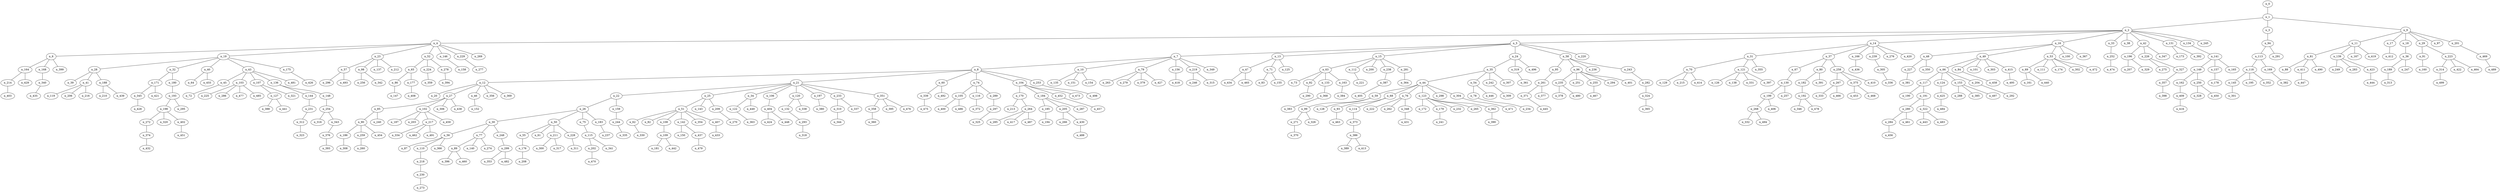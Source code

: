 graph grafoDorogovtsevMendes_500_DFS_R  {
n_0;
n_1;
n_2;
n_4;
n_6;
n_164;
n_214;
n_403;
n_429;
n_168;
n_340;
n_435;
n_399;
n_19;
n_28;
n_39;
n_41;
n_119;
n_206;
n_216;
n_188;
n_210;
n_439;
n_32;
n_171;
n_345;
n_428;
n_421;
n_180;
n_193;
n_198;
n_272;
n_374;
n_432;
n_320;
n_402;
n_451;
n_295;
n_40;
n_64;
n_455;
n_43;
n_45;
n_72;
n_103;
n_225;
n_286;
n_477;
n_485;
n_107;
n_127;
n_388;
n_441;
n_321;
n_136;
n_144;
n_231;
n_312;
n_323;
n_148;
n_254;
n_316;
n_343;
n_376;
n_393;
n_481;
n_175;
n_426;
n_23;
n_57;
n_296;
n_493;
n_98;
n_256;
n_342;
n_137;
n_212;
n_52;
n_65;
n_86;
n_147;
n_177;
n_408;
n_224;
n_359;
n_278;
n_394;
n_146;
n_158;
n_229;
n_277;
n_269;
n_5;
n_7;
n_8;
n_12;
n_20;
n_27;
n_85;
n_90;
n_186;
n_308;
n_259;
n_260;
n_454;
n_240;
n_102;
n_187;
n_203;
n_217;
n_334;
n_462;
n_491;
n_459;
n_306;
n_438;
n_46;
n_152;
n_356;
n_369;
n_21;
n_22;
n_26;
n_30;
n_56;
n_87;
n_110;
n_218;
n_230;
n_273;
n_366;
n_77;
n_89;
n_396;
n_460;
n_140;
n_274;
n_248;
n_299;
n_353;
n_482;
n_50;
n_55;
n_176;
n_208;
n_61;
n_211;
n_300;
n_317;
n_228;
n_311;
n_75;
n_115;
n_202;
n_470;
n_341;
n_183;
n_237;
n_159;
n_244;
n_335;
n_25;
n_51;
n_62;
n_330;
n_82;
n_108;
n_109;
n_181;
n_442;
n_142;
n_150;
n_437;
n_479;
n_354;
n_407;
n_433;
n_143;
n_209;
n_270;
n_34;
n_122;
n_363;
n_449;
n_106;
n_404;
n_424;
n_448;
n_120;
n_132;
n_293;
n_318;
n_338;
n_197;
n_380;
n_233;
n_310;
n_344;
n_337;
n_351;
n_358;
n_360;
n_395;
n_476;
n_60;
n_339;
n_475;
n_492;
n_74;
n_105;
n_400;
n_486;
n_116;
n_372;
n_289;
n_297;
n_325;
n_104;
n_170;
n_213;
n_264;
n_285;
n_417;
n_487;
n_184;
n_185;
n_194;
n_205;
n_266;
n_430;
n_488;
n_287;
n_452;
n_457;
n_473;
n_253;
n_498;
n_10;
n_135;
n_151;
n_154;
n_79;
n_263;
n_279;
n_379;
n_427;
n_156;
n_418;
n_219;
n_246;
n_315;
n_349;
n_13;
n_47;
n_434;
n_465;
n_71;
n_83;
n_155;
n_125;
n_15;
n_63;
n_73;
n_92;
n_290;
n_133;
n_368;
n_383;
n_163;
n_384;
n_112;
n_221;
n_200;
n_238;
n_387;
n_405;
n_281;
n_364;
n_24;
n_35;
n_44;
n_59;
n_99;
n_271;
n_370;
n_326;
n_128;
n_68;
n_93;
n_463;
n_114;
n_373;
n_386;
n_389;
n_413;
n_76;
n_222;
n_262;
n_348;
n_431;
n_123;
n_172;
n_179;
n_241;
n_232;
n_265;
n_362;
n_390;
n_298;
n_304;
n_471;
n_54;
n_78;
n_234;
n_446;
n_242;
n_309;
n_307;
n_319;
n_361;
n_496;
n_58;
n_95;
n_261;
n_371;
n_445;
n_377;
n_96;
n_235;
n_378;
n_480;
n_251;
n_255;
n_467;
n_294;
n_401;
n_236;
n_243;
n_282;
n_324;
n_365;
n_220;
n_14;
n_31;
n_70;
n_129;
n_215;
n_414;
n_121;
n_126;
n_138;
n_331;
n_397;
n_355;
n_37;
n_67;
n_130;
n_199;
n_268;
n_332;
n_494;
n_406;
n_257;
n_80;
n_182;
n_192;
n_346;
n_478;
n_391;
n_258;
n_267;
n_333;
n_466;
n_375;
n_453;
n_468;
n_410;
n_166;
n_436;
n_239;
n_305;
n_336;
n_276;
n_420;
n_16;
n_48;
n_227;
n_381;
n_350;
n_49;
n_66;
n_117;
n_190;
n_191;
n_280;
n_284;
n_456;
n_461;
n_322;
n_443;
n_483;
n_124;
n_425;
n_484;
n_153;
n_288;
n_385;
n_497;
n_204;
n_292;
n_84;
n_458;
n_101;
n_303;
n_415;
n_495;
n_53;
n_69;
n_161;
n_440;
n_111;
n_174;
n_302;
n_472;
n_100;
n_367;
n_33;
n_252;
n_474;
n_38;
n_42;
n_196;
n_207;
n_329;
n_226;
n_275;
n_327;
n_357;
n_398;
n_347;
n_131;
n_173;
n_392;
n_134;
n_141;
n_149;
n_162;
n_409;
n_416;
n_250;
n_328;
n_450;
n_157;
n_178;
n_165;
n_245;
n_3;
n_94;
n_113;
n_118;
n_145;
n_301;
n_195;
n_352;
n_169;
n_382;
n_291;
n_9;
n_11;
n_81;
n_88;
n_411;
n_447;
n_490;
n_139;
n_249;
n_283;
n_423;
n_444;
n_167;
n_419;
n_17;
n_412;
n_18;
n_36;
n_189;
n_313;
n_247;
n_29;
n_91;
n_160;
n_223;
n_314;
n_499;
n_422;
n_464;
n_97;
n_201;
n_469;
n_489;
n_0 -- n_1;
n_1 -- n_2;
n_2 -- n_4;
n_4 -- n_6;
n_6 -- n_164;
n_164 -- n_214;
n_214 -- n_403;
n_164 -- n_429;
n_6 -- n_168;
n_168 -- n_340;
n_340 -- n_435;
n_6 -- n_399;
n_4 -- n_19;
n_19 -- n_28;
n_28 -- n_39;
n_28 -- n_41;
n_41 -- n_119;
n_41 -- n_206;
n_41 -- n_216;
n_28 -- n_188;
n_188 -- n_210;
n_188 -- n_439;
n_19 -- n_32;
n_32 -- n_171;
n_171 -- n_345;
n_345 -- n_428;
n_171 -- n_421;
n_32 -- n_180;
n_180 -- n_193;
n_193 -- n_198;
n_198 -- n_272;
n_272 -- n_374;
n_374 -- n_432;
n_198 -- n_320;
n_198 -- n_402;
n_402 -- n_451;
n_193 -- n_295;
n_19 -- n_40;
n_40 -- n_64;
n_40 -- n_455;
n_19 -- n_43;
n_43 -- n_45;
n_45 -- n_72;
n_43 -- n_103;
n_103 -- n_225;
n_103 -- n_286;
n_103 -- n_477;
n_103 -- n_485;
n_43 -- n_107;
n_107 -- n_127;
n_127 -- n_388;
n_127 -- n_441;
n_107 -- n_321;
n_43 -- n_136;
n_136 -- n_144;
n_144 -- n_231;
n_231 -- n_312;
n_312 -- n_323;
n_136 -- n_148;
n_148 -- n_254;
n_254 -- n_316;
n_254 -- n_343;
n_343 -- n_376;
n_376 -- n_393;
n_43 -- n_481;
n_19 -- n_175;
n_175 -- n_426;
n_4 -- n_23;
n_23 -- n_57;
n_57 -- n_296;
n_57 -- n_493;
n_23 -- n_98;
n_98 -- n_256;
n_98 -- n_342;
n_23 -- n_137;
n_23 -- n_212;
n_4 -- n_52;
n_52 -- n_65;
n_65 -- n_86;
n_86 -- n_147;
n_65 -- n_177;
n_177 -- n_408;
n_52 -- n_224;
n_224 -- n_359;
n_52 -- n_278;
n_278 -- n_394;
n_4 -- n_146;
n_146 -- n_158;
n_4 -- n_229;
n_229 -- n_277;
n_4 -- n_269;
n_2 -- n_5;
n_5 -- n_7;
n_7 -- n_8;
n_8 -- n_12;
n_12 -- n_20;
n_12 -- n_27;
n_27 -- n_85;
n_85 -- n_90;
n_90 -- n_186;
n_186 -- n_308;
n_90 -- n_259;
n_259 -- n_260;
n_90 -- n_454;
n_85 -- n_240;
n_27 -- n_102;
n_102 -- n_187;
n_102 -- n_203;
n_102 -- n_217;
n_217 -- n_334;
n_217 -- n_462;
n_217 -- n_491;
n_102 -- n_459;
n_27 -- n_306;
n_27 -- n_438;
n_12 -- n_46;
n_46 -- n_152;
n_12 -- n_356;
n_12 -- n_369;
n_8 -- n_21;
n_21 -- n_22;
n_22 -- n_26;
n_26 -- n_30;
n_30 -- n_56;
n_56 -- n_87;
n_56 -- n_110;
n_110 -- n_218;
n_218 -- n_230;
n_230 -- n_273;
n_56 -- n_366;
n_30 -- n_77;
n_77 -- n_89;
n_89 -- n_396;
n_89 -- n_460;
n_77 -- n_140;
n_77 -- n_274;
n_30 -- n_248;
n_248 -- n_299;
n_299 -- n_353;
n_299 -- n_482;
n_26 -- n_50;
n_50 -- n_55;
n_55 -- n_176;
n_176 -- n_208;
n_50 -- n_61;
n_50 -- n_211;
n_211 -- n_300;
n_211 -- n_317;
n_50 -- n_228;
n_228 -- n_311;
n_26 -- n_75;
n_75 -- n_115;
n_115 -- n_202;
n_202 -- n_470;
n_115 -- n_341;
n_26 -- n_183;
n_183 -- n_237;
n_22 -- n_159;
n_159 -- n_244;
n_244 -- n_335;
n_21 -- n_25;
n_25 -- n_51;
n_51 -- n_62;
n_62 -- n_330;
n_51 -- n_82;
n_51 -- n_108;
n_108 -- n_109;
n_109 -- n_181;
n_109 -- n_442;
n_51 -- n_142;
n_142 -- n_150;
n_142 -- n_437;
n_437 -- n_479;
n_51 -- n_354;
n_51 -- n_407;
n_407 -- n_433;
n_25 -- n_143;
n_25 -- n_209;
n_209 -- n_270;
n_21 -- n_34;
n_34 -- n_122;
n_122 -- n_363;
n_34 -- n_449;
n_21 -- n_106;
n_106 -- n_404;
n_404 -- n_424;
n_404 -- n_448;
n_21 -- n_120;
n_120 -- n_132;
n_132 -- n_293;
n_293 -- n_318;
n_120 -- n_338;
n_21 -- n_197;
n_197 -- n_380;
n_21 -- n_233;
n_233 -- n_310;
n_310 -- n_344;
n_233 -- n_337;
n_21 -- n_351;
n_351 -- n_358;
n_358 -- n_360;
n_351 -- n_395;
n_351 -- n_476;
n_8 -- n_60;
n_60 -- n_339;
n_339 -- n_475;
n_60 -- n_492;
n_8 -- n_74;
n_74 -- n_105;
n_105 -- n_400;
n_105 -- n_486;
n_74 -- n_116;
n_116 -- n_372;
n_74 -- n_289;
n_289 -- n_297;
n_297 -- n_325;
n_8 -- n_104;
n_104 -- n_170;
n_170 -- n_213;
n_170 -- n_264;
n_264 -- n_285;
n_264 -- n_417;
n_264 -- n_487;
n_104 -- n_184;
n_184 -- n_185;
n_185 -- n_194;
n_184 -- n_205;
n_205 -- n_266;
n_205 -- n_430;
n_430 -- n_488;
n_184 -- n_287;
n_104 -- n_452;
n_452 -- n_457;
n_104 -- n_473;
n_8 -- n_253;
n_253 -- n_498;
n_7 -- n_10;
n_10 -- n_135;
n_10 -- n_151;
n_10 -- n_154;
n_7 -- n_79;
n_79 -- n_263;
n_79 -- n_279;
n_79 -- n_379;
n_79 -- n_427;
n_7 -- n_156;
n_156 -- n_418;
n_7 -- n_219;
n_219 -- n_246;
n_219 -- n_315;
n_7 -- n_349;
n_5 -- n_13;
n_13 -- n_47;
n_47 -- n_434;
n_47 -- n_465;
n_13 -- n_71;
n_71 -- n_83;
n_71 -- n_155;
n_13 -- n_125;
n_5 -- n_15;
n_15 -- n_63;
n_63 -- n_73;
n_63 -- n_92;
n_92 -- n_290;
n_63 -- n_133;
n_133 -- n_368;
n_368 -- n_383;
n_63 -- n_163;
n_163 -- n_384;
n_15 -- n_112;
n_112 -- n_221;
n_15 -- n_200;
n_15 -- n_238;
n_238 -- n_387;
n_387 -- n_405;
n_15 -- n_281;
n_281 -- n_364;
n_5 -- n_24;
n_24 -- n_35;
n_35 -- n_44;
n_44 -- n_59;
n_59 -- n_99;
n_99 -- n_271;
n_271 -- n_370;
n_99 -- n_326;
n_59 -- n_128;
n_44 -- n_68;
n_68 -- n_93;
n_93 -- n_463;
n_68 -- n_114;
n_114 -- n_373;
n_373 -- n_386;
n_386 -- n_389;
n_386 -- n_413;
n_44 -- n_76;
n_76 -- n_222;
n_76 -- n_262;
n_76 -- n_348;
n_348 -- n_431;
n_44 -- n_123;
n_123 -- n_172;
n_123 -- n_179;
n_179 -- n_241;
n_123 -- n_232;
n_123 -- n_265;
n_123 -- n_362;
n_362 -- n_390;
n_44 -- n_298;
n_44 -- n_304;
n_304 -- n_471;
n_35 -- n_54;
n_54 -- n_78;
n_78 -- n_234;
n_54 -- n_446;
n_35 -- n_242;
n_242 -- n_309;
n_35 -- n_307;
n_24 -- n_319;
n_319 -- n_361;
n_24 -- n_496;
n_5 -- n_58;
n_58 -- n_95;
n_95 -- n_261;
n_261 -- n_371;
n_371 -- n_445;
n_261 -- n_377;
n_58 -- n_96;
n_96 -- n_235;
n_235 -- n_378;
n_235 -- n_480;
n_96 -- n_251;
n_96 -- n_255;
n_255 -- n_467;
n_96 -- n_294;
n_96 -- n_401;
n_58 -- n_236;
n_58 -- n_243;
n_243 -- n_282;
n_282 -- n_324;
n_324 -- n_365;
n_5 -- n_220;
n_2 -- n_14;
n_14 -- n_31;
n_31 -- n_70;
n_70 -- n_129;
n_70 -- n_215;
n_70 -- n_414;
n_31 -- n_121;
n_121 -- n_126;
n_121 -- n_138;
n_121 -- n_331;
n_121 -- n_397;
n_31 -- n_355;
n_14 -- n_37;
n_37 -- n_67;
n_67 -- n_130;
n_130 -- n_199;
n_199 -- n_268;
n_268 -- n_332;
n_268 -- n_494;
n_199 -- n_406;
n_130 -- n_257;
n_37 -- n_80;
n_80 -- n_182;
n_182 -- n_192;
n_192 -- n_346;
n_192 -- n_478;
n_80 -- n_391;
n_37 -- n_258;
n_258 -- n_267;
n_267 -- n_333;
n_267 -- n_466;
n_258 -- n_375;
n_375 -- n_453;
n_375 -- n_468;
n_258 -- n_410;
n_14 -- n_166;
n_166 -- n_436;
n_14 -- n_239;
n_239 -- n_305;
n_305 -- n_336;
n_14 -- n_276;
n_14 -- n_420;
n_2 -- n_16;
n_16 -- n_48;
n_48 -- n_227;
n_227 -- n_381;
n_48 -- n_350;
n_16 -- n_49;
n_49 -- n_66;
n_66 -- n_117;
n_117 -- n_190;
n_117 -- n_191;
n_191 -- n_280;
n_280 -- n_284;
n_284 -- n_456;
n_280 -- n_461;
n_191 -- n_322;
n_322 -- n_443;
n_322 -- n_483;
n_66 -- n_124;
n_124 -- n_425;
n_425 -- n_484;
n_66 -- n_153;
n_153 -- n_288;
n_153 -- n_385;
n_153 -- n_497;
n_66 -- n_204;
n_204 -- n_292;
n_49 -- n_84;
n_84 -- n_458;
n_49 -- n_101;
n_49 -- n_303;
n_49 -- n_415;
n_415 -- n_495;
n_16 -- n_53;
n_53 -- n_69;
n_69 -- n_161;
n_69 -- n_440;
n_53 -- n_111;
n_53 -- n_174;
n_53 -- n_302;
n_53 -- n_472;
n_16 -- n_100;
n_16 -- n_367;
n_2 -- n_33;
n_33 -- n_252;
n_252 -- n_474;
n_2 -- n_38;
n_2 -- n_42;
n_42 -- n_196;
n_196 -- n_207;
n_196 -- n_329;
n_42 -- n_226;
n_226 -- n_275;
n_226 -- n_327;
n_327 -- n_357;
n_357 -- n_398;
n_42 -- n_347;
n_2 -- n_131;
n_131 -- n_173;
n_131 -- n_392;
n_2 -- n_134;
n_134 -- n_141;
n_141 -- n_149;
n_149 -- n_162;
n_162 -- n_409;
n_409 -- n_416;
n_149 -- n_250;
n_250 -- n_328;
n_250 -- n_450;
n_141 -- n_157;
n_157 -- n_178;
n_141 -- n_165;
n_2 -- n_245;
n_1 -- n_3;
n_3 -- n_94;
n_94 -- n_113;
n_113 -- n_118;
n_118 -- n_145;
n_145 -- n_301;
n_118 -- n_195;
n_118 -- n_352;
n_113 -- n_169;
n_169 -- n_382;
n_94 -- n_291;
n_1 -- n_9;
n_9 -- n_11;
n_11 -- n_81;
n_81 -- n_88;
n_81 -- n_411;
n_411 -- n_447;
n_81 -- n_490;
n_11 -- n_139;
n_139 -- n_249;
n_139 -- n_283;
n_139 -- n_423;
n_423 -- n_444;
n_11 -- n_167;
n_11 -- n_419;
n_9 -- n_17;
n_17 -- n_412;
n_9 -- n_18;
n_18 -- n_36;
n_36 -- n_189;
n_189 -- n_313;
n_36 -- n_247;
n_9 -- n_29;
n_29 -- n_91;
n_91 -- n_160;
n_29 -- n_223;
n_223 -- n_314;
n_314 -- n_499;
n_223 -- n_422;
n_223 -- n_464;
n_9 -- n_97;
n_9 -- n_201;
n_201 -- n_469;
n_469 -- n_489;
}